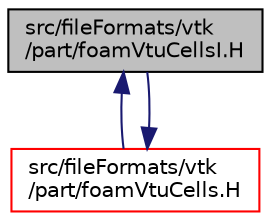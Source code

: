 digraph "src/fileFormats/vtk/part/foamVtuCellsI.H"
{
  bgcolor="transparent";
  edge [fontname="Helvetica",fontsize="10",labelfontname="Helvetica",labelfontsize="10"];
  node [fontname="Helvetica",fontsize="10",shape=record];
  Node1 [label="src/fileFormats/vtk\l/part/foamVtuCellsI.H",height=0.2,width=0.4,color="black", fillcolor="grey75", style="filled" fontcolor="black"];
  Node1 -> Node2 [dir="back",color="midnightblue",fontsize="10",style="solid",fontname="Helvetica"];
  Node2 [label="src/fileFormats/vtk\l/part/foamVtuCells.H",height=0.2,width=0.4,color="red",URL="$foamVtuCells_8H.html"];
  Node2 -> Node1 [dir="back",color="midnightblue",fontsize="10",style="solid",fontname="Helvetica"];
}
